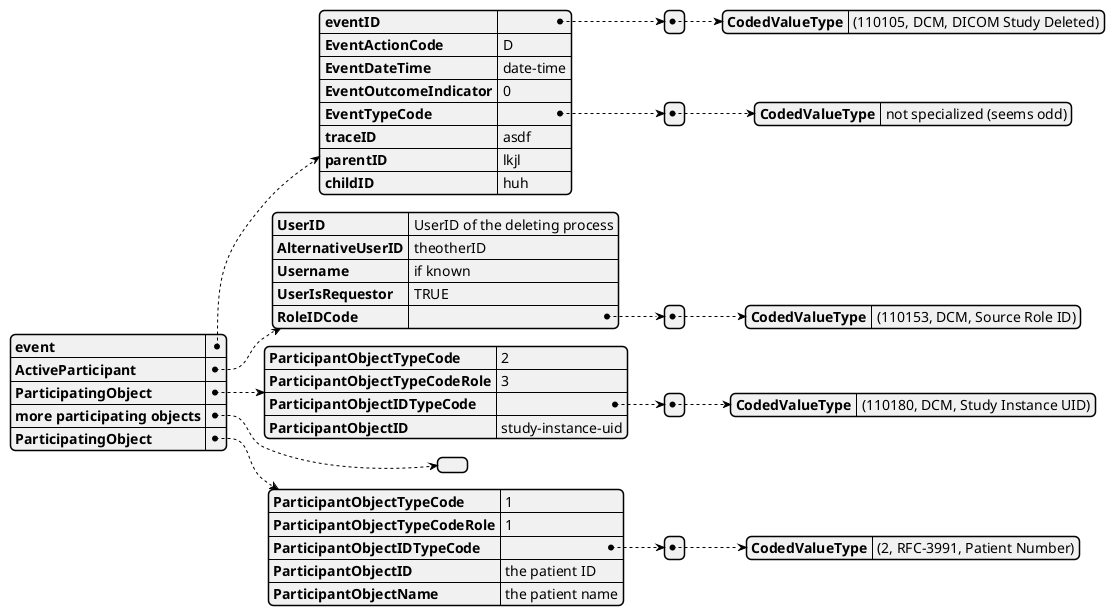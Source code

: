 
@startjson
{
	"event": {
	   "eventID" : [
	       { "CodedValueType" : "(110105, DCM, DICOM Study Deleted)"}
	       ],
	   "EventActionCode": "D",
	   "EventDateTime" : "date-time",
	   "EventOutcomeIndicator": "0",
	   "EventTypeCode" : [
	   	{ "CodedValueType" : "not specialized (seems odd)"}
		],
	   "traceID" : "asdf",
	   "parentID" : "lkjl",
	   "childID" : "huh"
	   },
	"ActiveParticipant" : {
	   "UserID" : "UserID of the deleting process",
	   "AlternativeUserID" : "theotherID",
	   "Username" : "if known",
	   "UserIsRequestor" : "TRUE",
	   "RoleIDCode" : [
	   	{ "CodedValueType" : "(110153, DCM, Source Role ID)"}
		]
	   },
	"ParticipatingObject" : {
	   "ParticipantObjectTypeCode" : 2,
	   "ParticipantObjectTypeCodeRole" : 3,
	   "ParticipantObjectIDTypeCode" : [
	       { "CodedValueType" : "(110180, DCM, Study Instance UID)"}
	       ],
	   "ParticipantObjectID" : "study-instance-uid"
	   },
	"more participating objects" : [],
	"ParticipatingObject" : {
	    "ParticipantObjectTypeCode" : 1,
	    "ParticipantObjectTypeCodeRole" : 1,
	    "ParticipantObjectIDTypeCode" : [
	        { "CodedValueType" : "(2, RFC-3991, Patient Number)"}
	        ],
	    "ParticipantObjectID" : "the patient ID",
	    "ParticipantObjectName" : "the patient name"
	   }
}
@endjson


	   
